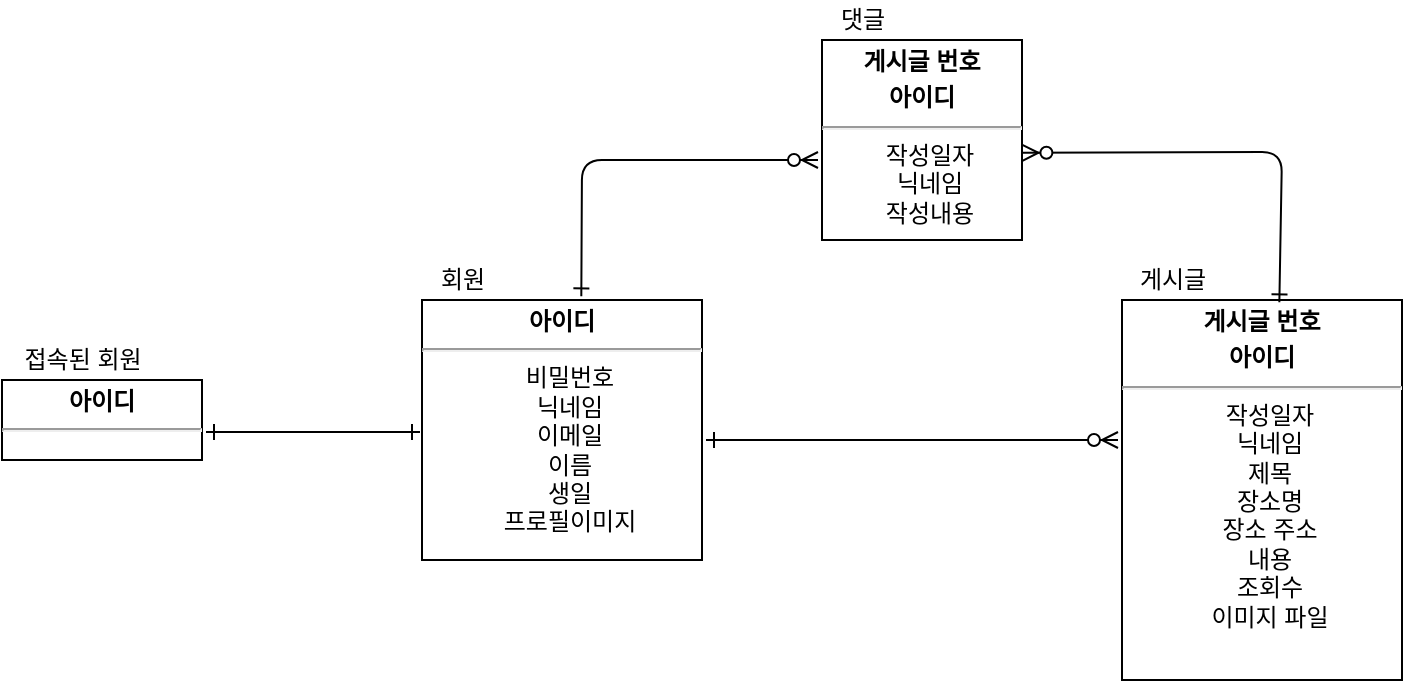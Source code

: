 <mxfile version="14.1.9" type="github">
  <diagram name="Page-1" id="a7904f86-f2b4-8e86-fa97-74104820619b">
    <mxGraphModel dx="865" dy="457" grid="1" gridSize="10" guides="1" tooltips="1" connect="0" arrows="1" fold="1" page="1" pageScale="1" pageWidth="1100" pageHeight="850" background="#ffffff" math="0" shadow="0">
      <root>
        <mxCell id="0" />
        <mxCell id="1" parent="0" />
        <mxCell id="24794b860abc3c2d-21" value="&lt;p style=&quot;margin: 4px 0px 0px ; text-align: center&quot;&gt;&lt;b&gt;아이디&lt;/b&gt;&lt;/p&gt;&lt;hr&gt;&lt;p style=&quot;text-align: center ; margin: 0px 0px 0px 8px&quot;&gt;비밀번호&lt;/p&gt;&lt;p style=&quot;text-align: center ; margin: 0px 0px 0px 8px&quot;&gt;닉네임&lt;/p&gt;&lt;p style=&quot;text-align: center ; margin: 0px 0px 0px 8px&quot;&gt;이메일&lt;/p&gt;&lt;p style=&quot;text-align: center ; margin: 0px 0px 0px 8px&quot;&gt;이름&lt;/p&gt;&lt;p style=&quot;text-align: center ; margin: 0px 0px 0px 8px&quot;&gt;생일&lt;/p&gt;&lt;p style=&quot;text-align: center ; margin: 0px 0px 0px 8px&quot;&gt;프로필이미지&lt;/p&gt;" style="verticalAlign=top;align=left;overflow=fill;fontSize=12;fontFamily=Helvetica;html=1;rounded=0;shadow=0;comic=0;labelBackgroundColor=none;strokeWidth=1" parent="1" vertex="1">
          <mxGeometry x="420" y="410" width="140" height="130" as="geometry" />
        </mxCell>
        <mxCell id="oiAvdHPGwPAluf19SlCj-1" value="회원" style="text;html=1;align=center;verticalAlign=middle;resizable=0;points=[];autosize=1;" parent="1" vertex="1">
          <mxGeometry x="420" y="390" width="40" height="20" as="geometry" />
        </mxCell>
        <mxCell id="oiAvdHPGwPAluf19SlCj-11" value="&lt;p style=&quot;margin: 4px 0px 0px ; text-align: center&quot;&gt;&lt;b&gt;아이디&lt;/b&gt;&lt;/p&gt;&lt;hr&gt;&lt;p style=&quot;text-align: center ; margin: 0px 0px 0px 8px&quot;&gt;&lt;br&gt;&lt;/p&gt;" style="verticalAlign=top;align=left;overflow=fill;fontSize=12;fontFamily=Helvetica;html=1;rounded=0;shadow=0;comic=0;labelBackgroundColor=none;strokeWidth=1" parent="1" vertex="1">
          <mxGeometry x="210" y="450" width="100" height="40" as="geometry" />
        </mxCell>
        <mxCell id="oiAvdHPGwPAluf19SlCj-12" value="접속된 회원" style="text;html=1;align=center;verticalAlign=middle;resizable=0;points=[];autosize=1;" parent="1" vertex="1">
          <mxGeometry x="210" y="430" width="80" height="20" as="geometry" />
        </mxCell>
        <mxCell id="oiAvdHPGwPAluf19SlCj-13" value="&lt;p style=&quot;margin: 4px 0px 0px ; text-align: center&quot;&gt;&lt;b&gt;게시글 번호&lt;/b&gt;&lt;/p&gt;&lt;p style=&quot;margin: 4px 0px 0px ; text-align: center&quot;&gt;&lt;b&gt;아이디&lt;/b&gt;&lt;/p&gt;&lt;hr&gt;&lt;p style=&quot;text-align: center ; margin: 0px 0px 0px 8px&quot;&gt;작성일자&lt;/p&gt;&lt;p style=&quot;text-align: center ; margin: 0px 0px 0px 8px&quot;&gt;닉네임&lt;/p&gt;&lt;p style=&quot;text-align: center ; margin: 0px 0px 0px 8px&quot;&gt;작성내용&lt;/p&gt;" style="verticalAlign=top;align=left;overflow=fill;fontSize=12;fontFamily=Helvetica;html=1;rounded=0;shadow=0;comic=0;labelBackgroundColor=none;strokeWidth=1" parent="1" vertex="1">
          <mxGeometry x="620" y="280" width="100" height="100" as="geometry" />
        </mxCell>
        <mxCell id="oiAvdHPGwPAluf19SlCj-14" value="댓글" style="text;html=1;align=center;verticalAlign=middle;resizable=0;points=[];autosize=1;" parent="1" vertex="1">
          <mxGeometry x="620" y="260" width="40" height="20" as="geometry" />
        </mxCell>
        <mxCell id="oiAvdHPGwPAluf19SlCj-15" value="&lt;p style=&quot;margin: 4px 0px 0px ; text-align: center&quot;&gt;&lt;b&gt;게시글 번호&lt;/b&gt;&lt;/p&gt;&lt;p style=&quot;margin: 4px 0px 0px ; text-align: center&quot;&gt;&lt;b&gt;아이디&lt;/b&gt;&lt;/p&gt;&lt;hr&gt;&lt;p style=&quot;text-align: center ; margin: 0px 0px 0px 8px&quot;&gt;작성일자&lt;/p&gt;&lt;p style=&quot;text-align: center ; margin: 0px 0px 0px 8px&quot;&gt;닉네임&lt;/p&gt;&lt;p style=&quot;text-align: center ; margin: 0px 0px 0px 8px&quot;&gt;제목&lt;/p&gt;&lt;p style=&quot;text-align: center ; margin: 0px 0px 0px 8px&quot;&gt;장소명&lt;/p&gt;&lt;p style=&quot;text-align: center ; margin: 0px 0px 0px 8px&quot;&gt;장소 주소&lt;/p&gt;&lt;p style=&quot;text-align: center ; margin: 0px 0px 0px 8px&quot;&gt;내용&lt;/p&gt;&lt;p style=&quot;text-align: center ; margin: 0px 0px 0px 8px&quot;&gt;조회수&lt;/p&gt;&lt;p style=&quot;text-align: center ; margin: 0px 0px 0px 8px&quot;&gt;이미지 파일&lt;/p&gt;" style="verticalAlign=top;align=left;overflow=fill;fontSize=12;fontFamily=Helvetica;html=1;rounded=0;shadow=0;comic=0;labelBackgroundColor=none;strokeWidth=1" parent="1" vertex="1">
          <mxGeometry x="770" y="410" width="140" height="190" as="geometry" />
        </mxCell>
        <mxCell id="oiAvdHPGwPAluf19SlCj-16" value="게시글" style="text;html=1;align=center;verticalAlign=middle;resizable=0;points=[];autosize=1;" parent="1" vertex="1">
          <mxGeometry x="770" y="390" width="50" height="20" as="geometry" />
        </mxCell>
        <mxCell id="oiAvdHPGwPAluf19SlCj-17" value="" style="endArrow=ERzeroToMany;html=1;startArrow=ERone;startFill=0;endFill=1;" parent="1" edge="1">
          <mxGeometry width="50" height="50" relative="1" as="geometry">
            <mxPoint x="562" y="480" as="sourcePoint" />
            <mxPoint x="768" y="480" as="targetPoint" />
          </mxGeometry>
        </mxCell>
        <mxCell id="oiAvdHPGwPAluf19SlCj-19" value="" style="endArrow=ERzeroToMany;html=1;entryX=1.002;entryY=0.564;entryDx=0;entryDy=0;entryPerimeter=0;exitX=0.562;exitY=0.006;exitDx=0;exitDy=0;exitPerimeter=0;startArrow=ERone;startFill=0;endFill=1;" parent="1" source="oiAvdHPGwPAluf19SlCj-15" target="oiAvdHPGwPAluf19SlCj-13" edge="1">
          <mxGeometry width="50" height="50" relative="1" as="geometry">
            <mxPoint x="880" y="440" as="sourcePoint" />
            <mxPoint x="800" y="340" as="targetPoint" />
            <Array as="points">
              <mxPoint x="850" y="336" />
            </Array>
          </mxGeometry>
        </mxCell>
        <mxCell id="oiAvdHPGwPAluf19SlCj-23" value="" style="endArrow=ERone;html=1;startArrow=ERone;startFill=0;endFill=0;" parent="1" edge="1">
          <mxGeometry width="50" height="50" relative="1" as="geometry">
            <mxPoint x="312" y="476" as="sourcePoint" />
            <mxPoint x="419" y="476" as="targetPoint" />
          </mxGeometry>
        </mxCell>
        <mxCell id="rl0cytCI511xAC16GTuL-10" value="" style="endArrow=ERzeroToMany;html=1;exitX=0.569;exitY=-0.014;exitDx=0;exitDy=0;exitPerimeter=0;startArrow=ERone;startFill=0;endFill=1;" edge="1" parent="1" source="24794b860abc3c2d-21">
          <mxGeometry width="50" height="50" relative="1" as="geometry">
            <mxPoint x="858.68" y="421.14" as="sourcePoint" />
            <mxPoint x="618" y="340" as="targetPoint" />
            <Array as="points">
              <mxPoint x="500" y="340" />
            </Array>
          </mxGeometry>
        </mxCell>
      </root>
    </mxGraphModel>
  </diagram>
</mxfile>
